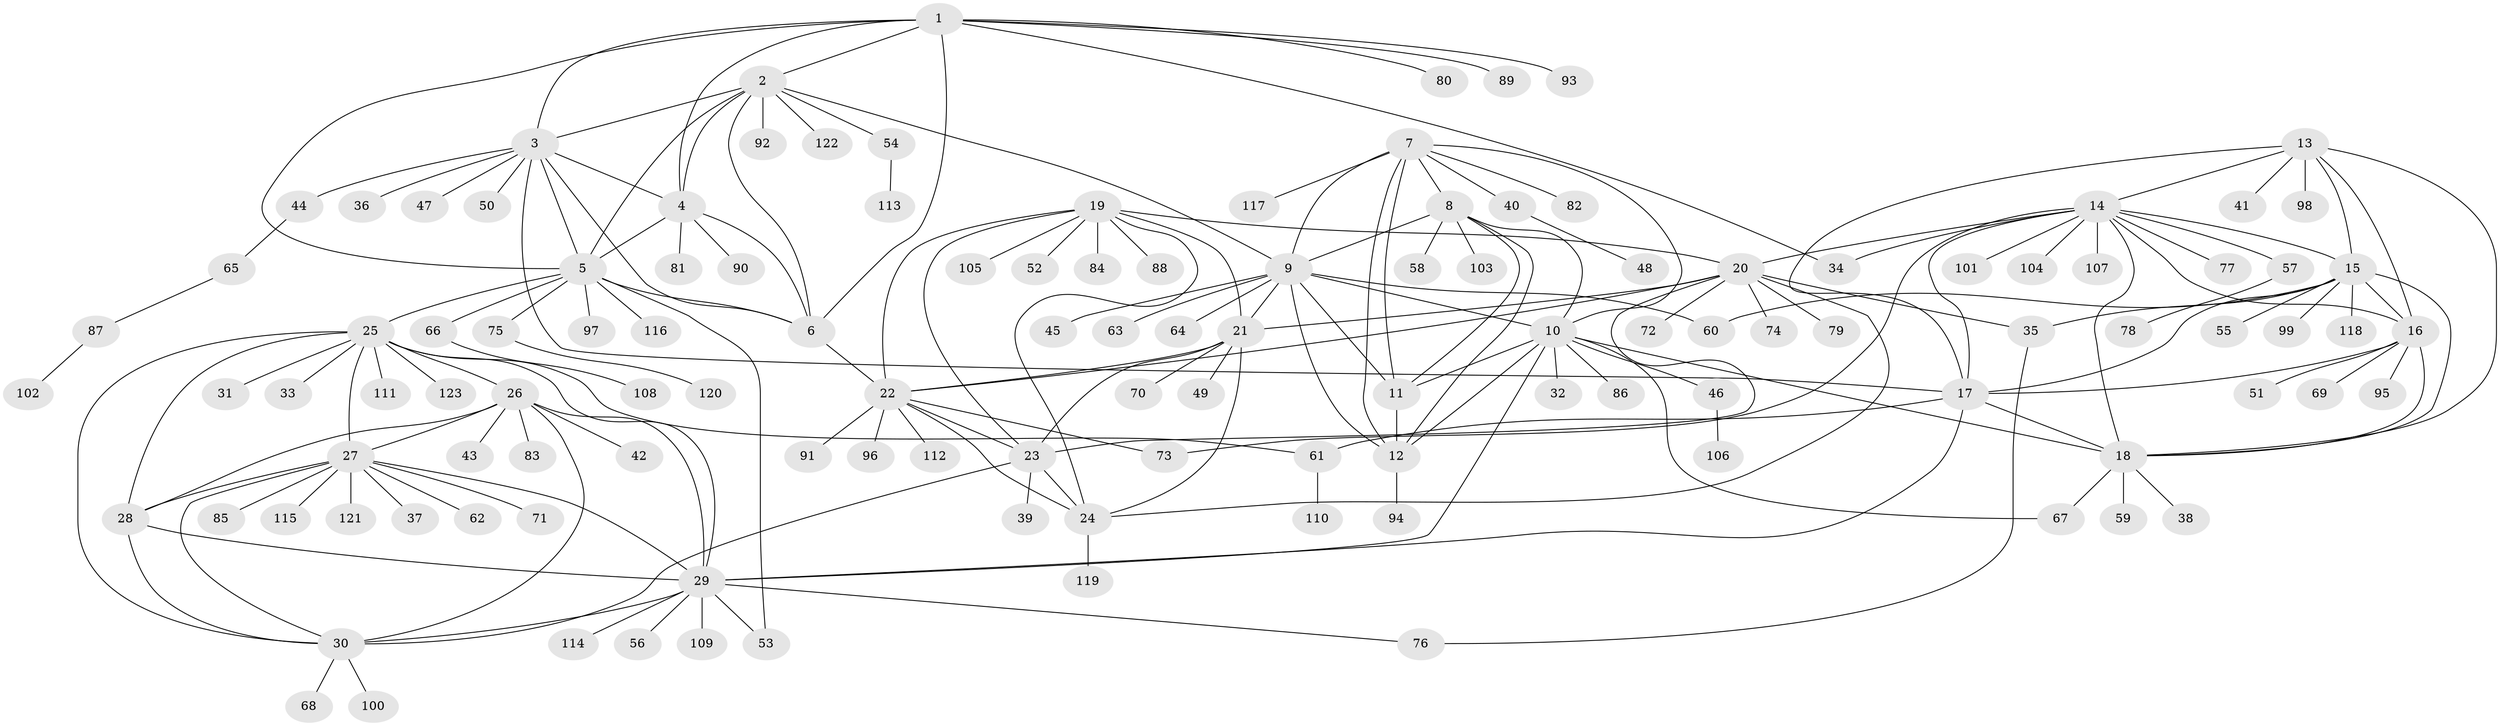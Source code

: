 // coarse degree distribution, {8: 0.0625, 9: 0.03125, 6: 0.0625, 11: 0.03125, 12: 0.020833333333333332, 7: 0.020833333333333332, 3: 0.010416666666666666, 10: 0.010416666666666666, 1: 0.65625, 2: 0.09375}
// Generated by graph-tools (version 1.1) at 2025/24/03/03/25 07:24:14]
// undirected, 123 vertices, 186 edges
graph export_dot {
graph [start="1"]
  node [color=gray90,style=filled];
  1;
  2;
  3;
  4;
  5;
  6;
  7;
  8;
  9;
  10;
  11;
  12;
  13;
  14;
  15;
  16;
  17;
  18;
  19;
  20;
  21;
  22;
  23;
  24;
  25;
  26;
  27;
  28;
  29;
  30;
  31;
  32;
  33;
  34;
  35;
  36;
  37;
  38;
  39;
  40;
  41;
  42;
  43;
  44;
  45;
  46;
  47;
  48;
  49;
  50;
  51;
  52;
  53;
  54;
  55;
  56;
  57;
  58;
  59;
  60;
  61;
  62;
  63;
  64;
  65;
  66;
  67;
  68;
  69;
  70;
  71;
  72;
  73;
  74;
  75;
  76;
  77;
  78;
  79;
  80;
  81;
  82;
  83;
  84;
  85;
  86;
  87;
  88;
  89;
  90;
  91;
  92;
  93;
  94;
  95;
  96;
  97;
  98;
  99;
  100;
  101;
  102;
  103;
  104;
  105;
  106;
  107;
  108;
  109;
  110;
  111;
  112;
  113;
  114;
  115;
  116;
  117;
  118;
  119;
  120;
  121;
  122;
  123;
  1 -- 2;
  1 -- 3;
  1 -- 4;
  1 -- 5;
  1 -- 6;
  1 -- 34;
  1 -- 80;
  1 -- 89;
  1 -- 93;
  2 -- 3;
  2 -- 4;
  2 -- 5;
  2 -- 6;
  2 -- 9;
  2 -- 54;
  2 -- 92;
  2 -- 122;
  3 -- 4;
  3 -- 5;
  3 -- 6;
  3 -- 17;
  3 -- 36;
  3 -- 44;
  3 -- 47;
  3 -- 50;
  4 -- 5;
  4 -- 6;
  4 -- 81;
  4 -- 90;
  5 -- 6;
  5 -- 25;
  5 -- 53;
  5 -- 66;
  5 -- 75;
  5 -- 97;
  5 -- 116;
  6 -- 22;
  7 -- 8;
  7 -- 9;
  7 -- 10;
  7 -- 11;
  7 -- 12;
  7 -- 40;
  7 -- 82;
  7 -- 117;
  8 -- 9;
  8 -- 10;
  8 -- 11;
  8 -- 12;
  8 -- 58;
  8 -- 103;
  9 -- 10;
  9 -- 11;
  9 -- 12;
  9 -- 21;
  9 -- 45;
  9 -- 60;
  9 -- 63;
  9 -- 64;
  10 -- 11;
  10 -- 12;
  10 -- 18;
  10 -- 29;
  10 -- 32;
  10 -- 46;
  10 -- 67;
  10 -- 86;
  11 -- 12;
  12 -- 94;
  13 -- 14;
  13 -- 15;
  13 -- 16;
  13 -- 17;
  13 -- 18;
  13 -- 41;
  13 -- 98;
  14 -- 15;
  14 -- 16;
  14 -- 17;
  14 -- 18;
  14 -- 20;
  14 -- 34;
  14 -- 57;
  14 -- 73;
  14 -- 77;
  14 -- 101;
  14 -- 104;
  14 -- 107;
  15 -- 16;
  15 -- 17;
  15 -- 18;
  15 -- 35;
  15 -- 55;
  15 -- 60;
  15 -- 99;
  15 -- 118;
  16 -- 17;
  16 -- 18;
  16 -- 51;
  16 -- 69;
  16 -- 95;
  17 -- 18;
  17 -- 29;
  17 -- 61;
  18 -- 38;
  18 -- 59;
  18 -- 67;
  19 -- 20;
  19 -- 21;
  19 -- 22;
  19 -- 23;
  19 -- 24;
  19 -- 52;
  19 -- 84;
  19 -- 88;
  19 -- 105;
  20 -- 21;
  20 -- 22;
  20 -- 23;
  20 -- 24;
  20 -- 35;
  20 -- 72;
  20 -- 74;
  20 -- 79;
  21 -- 22;
  21 -- 23;
  21 -- 24;
  21 -- 49;
  21 -- 70;
  22 -- 23;
  22 -- 24;
  22 -- 73;
  22 -- 91;
  22 -- 96;
  22 -- 112;
  23 -- 24;
  23 -- 30;
  23 -- 39;
  24 -- 119;
  25 -- 26;
  25 -- 27;
  25 -- 28;
  25 -- 29;
  25 -- 30;
  25 -- 31;
  25 -- 33;
  25 -- 61;
  25 -- 111;
  25 -- 123;
  26 -- 27;
  26 -- 28;
  26 -- 29;
  26 -- 30;
  26 -- 42;
  26 -- 43;
  26 -- 83;
  27 -- 28;
  27 -- 29;
  27 -- 30;
  27 -- 37;
  27 -- 62;
  27 -- 71;
  27 -- 85;
  27 -- 115;
  27 -- 121;
  28 -- 29;
  28 -- 30;
  29 -- 30;
  29 -- 53;
  29 -- 56;
  29 -- 76;
  29 -- 109;
  29 -- 114;
  30 -- 68;
  30 -- 100;
  35 -- 76;
  40 -- 48;
  44 -- 65;
  46 -- 106;
  54 -- 113;
  57 -- 78;
  61 -- 110;
  65 -- 87;
  66 -- 108;
  75 -- 120;
  87 -- 102;
}
